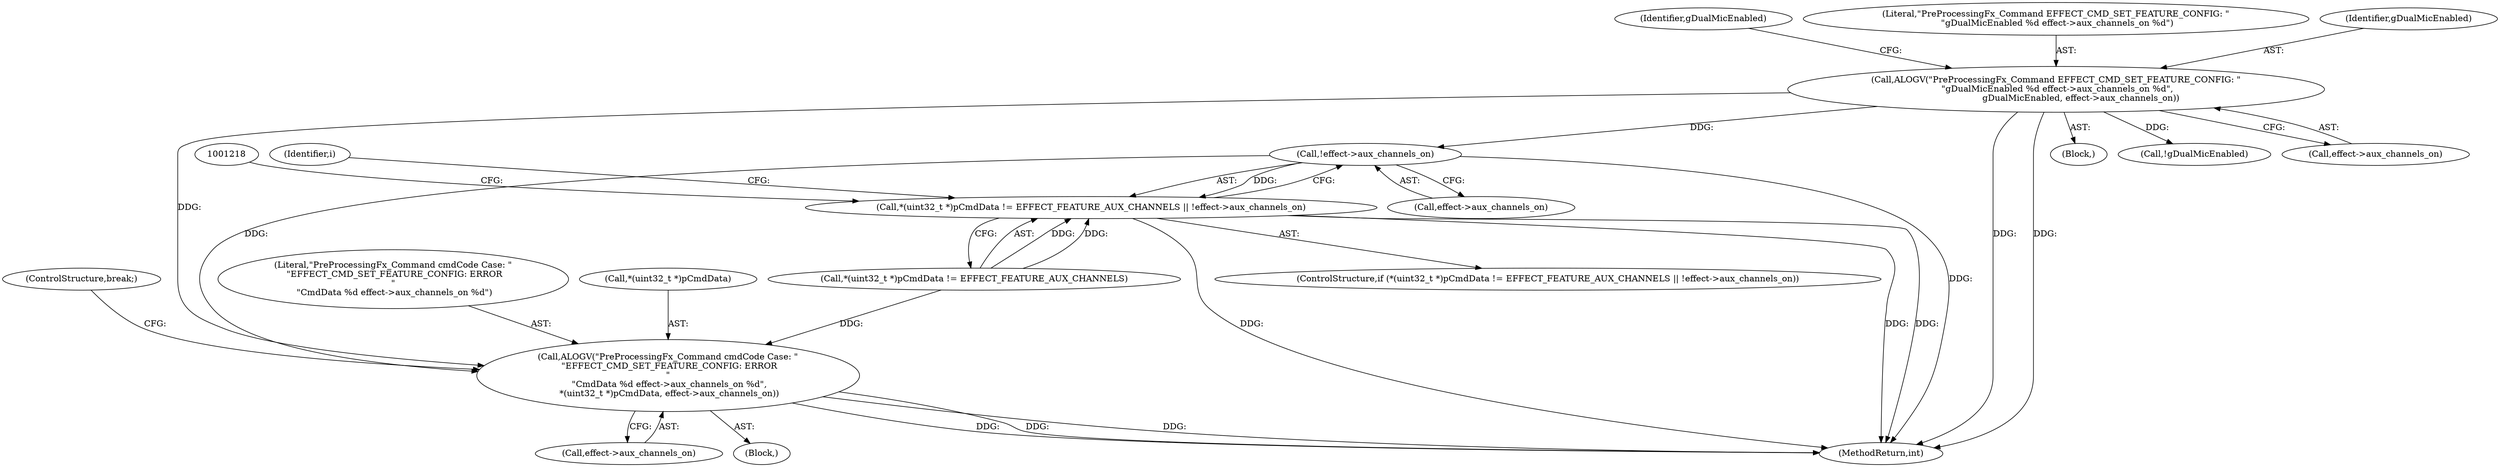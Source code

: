 digraph "0_Android_aeea52da00d210587fb3ed895de3d5f2e0264c88_9@pointer" {
"1001210" [label="(Call,!effect->aux_channels_on)"];
"1001142" [label="(Call,ALOGV(\"PreProcessingFx_Command EFFECT_CMD_SET_FEATURE_CONFIG: \"\n \"gDualMicEnabled %d effect->aux_channels_on %d\",\n                  gDualMicEnabled, effect->aux_channels_on))"];
"1001203" [label="(Call,*(uint32_t *)pCmdData != EFFECT_FEATURE_AUX_CHANNELS || !effect->aux_channels_on)"];
"1001222" [label="(Call,ALOGV(\"PreProcessingFx_Command cmdCode Case: \"\n \"EFFECT_CMD_SET_FEATURE_CONFIG: ERROR\n\"\n \"CmdData %d effect->aux_channels_on %d\",\n *(uint32_t *)pCmdData, effect->aux_channels_on))"];
"1001223" [label="(Literal,\"PreProcessingFx_Command cmdCode Case: \"\n \"EFFECT_CMD_SET_FEATURE_CONFIG: ERROR\n\"\n \"CmdData %d effect->aux_channels_on %d\")"];
"1001210" [label="(Call,!effect->aux_channels_on)"];
"1001228" [label="(Call,effect->aux_channels_on)"];
"1001224" [label="(Call,*(uint32_t *)pCmdData)"];
"1001150" [label="(Identifier,gDualMicEnabled)"];
"1001235" [label="(Identifier,i)"];
"1001214" [label="(Block,)"];
"1001318" [label="(MethodReturn,int)"];
"1001141" [label="(Block,)"];
"1001211" [label="(Call,effect->aux_channels_on)"];
"1001149" [label="(Call,!gDualMicEnabled)"];
"1001222" [label="(Call,ALOGV(\"PreProcessingFx_Command cmdCode Case: \"\n \"EFFECT_CMD_SET_FEATURE_CONFIG: ERROR\n\"\n \"CmdData %d effect->aux_channels_on %d\",\n *(uint32_t *)pCmdData, effect->aux_channels_on))"];
"1001145" [label="(Call,effect->aux_channels_on)"];
"1001204" [label="(Call,*(uint32_t *)pCmdData != EFFECT_FEATURE_AUX_CHANNELS)"];
"1001143" [label="(Literal,\"PreProcessingFx_Command EFFECT_CMD_SET_FEATURE_CONFIG: \"\n \"gDualMicEnabled %d effect->aux_channels_on %d\")"];
"1001202" [label="(ControlStructure,if (*(uint32_t *)pCmdData != EFFECT_FEATURE_AUX_CHANNELS || !effect->aux_channels_on))"];
"1001203" [label="(Call,*(uint32_t *)pCmdData != EFFECT_FEATURE_AUX_CHANNELS || !effect->aux_channels_on)"];
"1001144" [label="(Identifier,gDualMicEnabled)"];
"1001231" [label="(ControlStructure,break;)"];
"1001142" [label="(Call,ALOGV(\"PreProcessingFx_Command EFFECT_CMD_SET_FEATURE_CONFIG: \"\n \"gDualMicEnabled %d effect->aux_channels_on %d\",\n                  gDualMicEnabled, effect->aux_channels_on))"];
"1001210" -> "1001203"  [label="AST: "];
"1001210" -> "1001211"  [label="CFG: "];
"1001211" -> "1001210"  [label="AST: "];
"1001203" -> "1001210"  [label="CFG: "];
"1001210" -> "1001318"  [label="DDG: "];
"1001210" -> "1001203"  [label="DDG: "];
"1001142" -> "1001210"  [label="DDG: "];
"1001210" -> "1001222"  [label="DDG: "];
"1001142" -> "1001141"  [label="AST: "];
"1001142" -> "1001145"  [label="CFG: "];
"1001143" -> "1001142"  [label="AST: "];
"1001144" -> "1001142"  [label="AST: "];
"1001145" -> "1001142"  [label="AST: "];
"1001150" -> "1001142"  [label="CFG: "];
"1001142" -> "1001318"  [label="DDG: "];
"1001142" -> "1001318"  [label="DDG: "];
"1001142" -> "1001149"  [label="DDG: "];
"1001142" -> "1001222"  [label="DDG: "];
"1001203" -> "1001202"  [label="AST: "];
"1001203" -> "1001204"  [label="CFG: "];
"1001204" -> "1001203"  [label="AST: "];
"1001218" -> "1001203"  [label="CFG: "];
"1001235" -> "1001203"  [label="CFG: "];
"1001203" -> "1001318"  [label="DDG: "];
"1001203" -> "1001318"  [label="DDG: "];
"1001203" -> "1001318"  [label="DDG: "];
"1001204" -> "1001203"  [label="DDG: "];
"1001204" -> "1001203"  [label="DDG: "];
"1001222" -> "1001214"  [label="AST: "];
"1001222" -> "1001228"  [label="CFG: "];
"1001223" -> "1001222"  [label="AST: "];
"1001224" -> "1001222"  [label="AST: "];
"1001228" -> "1001222"  [label="AST: "];
"1001231" -> "1001222"  [label="CFG: "];
"1001222" -> "1001318"  [label="DDG: "];
"1001222" -> "1001318"  [label="DDG: "];
"1001222" -> "1001318"  [label="DDG: "];
"1001204" -> "1001222"  [label="DDG: "];
}
